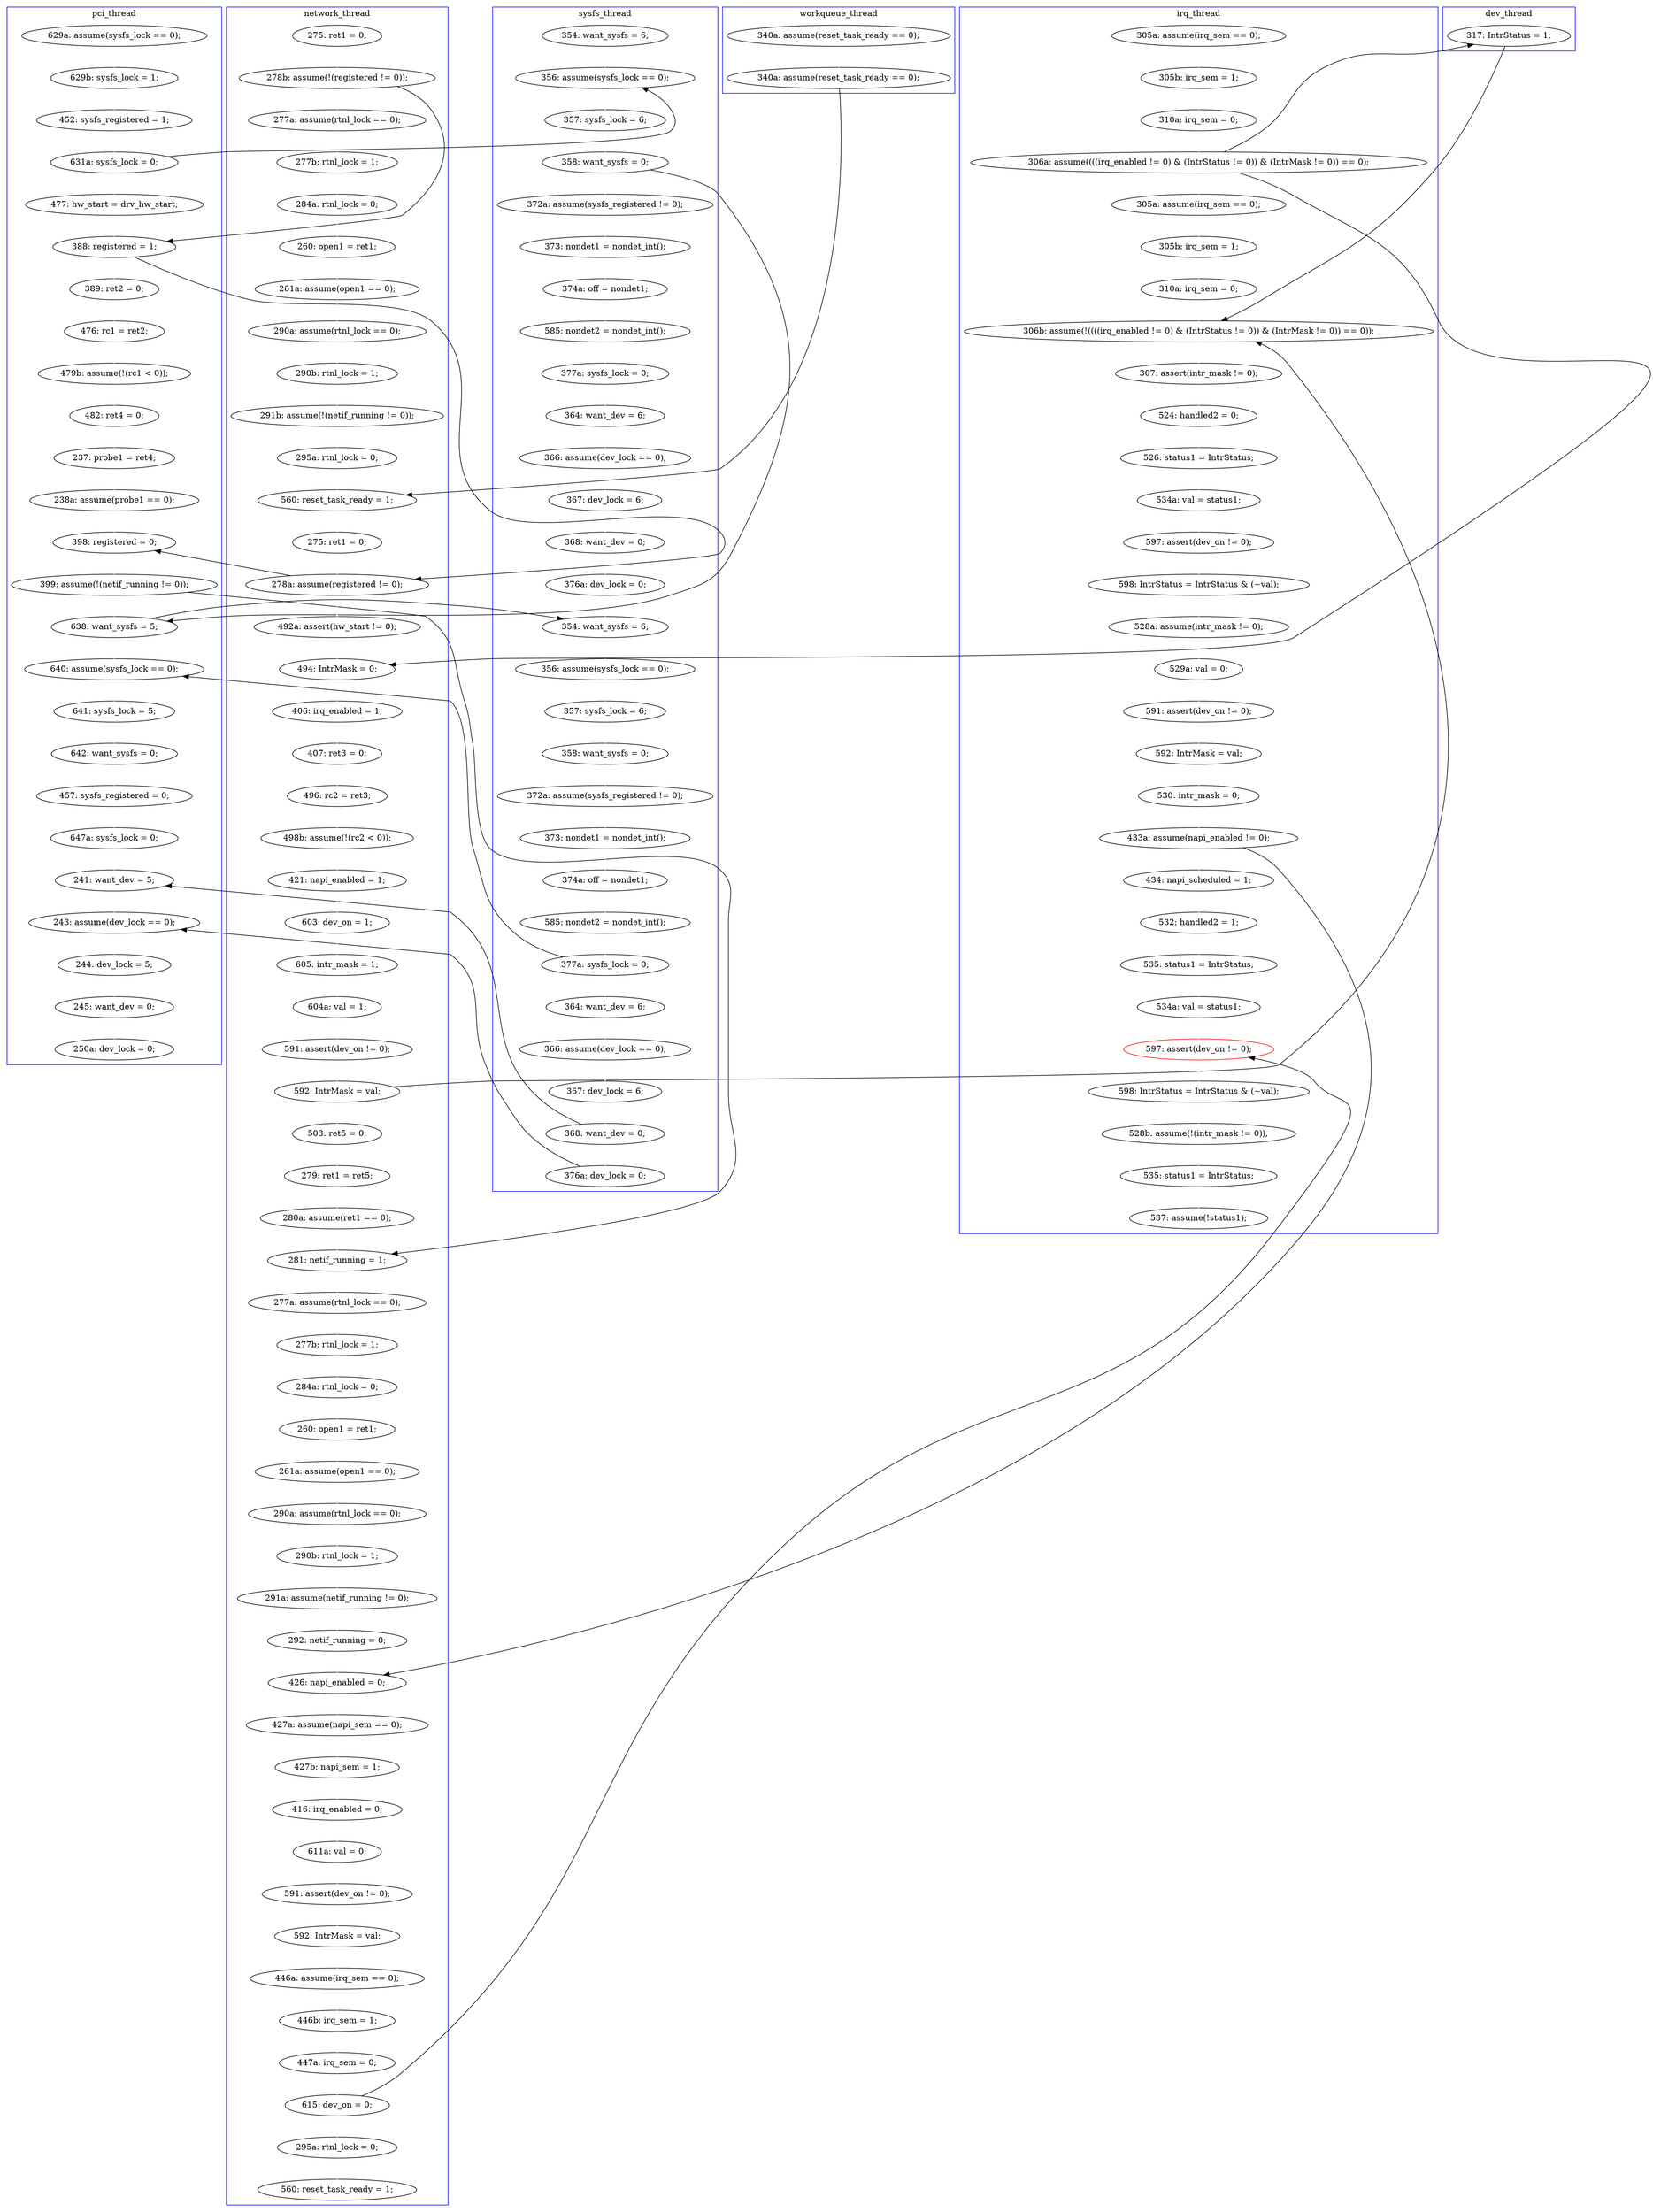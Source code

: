 digraph Counterexample {
	204 -> 205 [color = white, style = solid]
	203 -> 204 [color = white, style = solid]
	194 -> 211 [color = white, style = solid]
	193 -> 209 [color = white, style = solid]
	278 -> 289 [color = black, style = solid, constraint = false]
	255 -> 278 [color = white, style = solid]
	213 -> 214 [color = white, style = solid]
	141 -> 209 [color = black, style = solid, constraint = false]
	154 -> 155 [color = white, style = solid]
	315 -> 330 [color = white, style = solid]
	155 -> 159 [color = white, style = solid]
	263 -> 264 [color = white, style = solid]
	36 -> 40 [color = white, style = solid]
	35 -> 36 [color = white, style = solid]
	68 -> 69 [color = white, style = solid]
	158 -> 185 [color = white, style = solid]
	30 -> 44 [color = white, style = solid]
	91 -> 94 [color = white, style = solid]
	171 -> 198 [color = white, style = solid]
	205 -> 208 [color = white, style = solid]
	30 -> 84 [color = black, style = solid, constraint = false]
	42 -> 132 [color = white, style = solid]
	133 -> 145 [color = white, style = solid]
	269 -> 279 [color = white, style = solid]
	190 -> 193 [color = white, style = solid]
	86 -> 89 [color = white, style = solid]
	148 -> 149 [color = white, style = solid]
	227 -> 230 [color = white, style = solid]
	108 -> 162 [color = black, style = solid, constraint = false]
	118 -> 138 [color = black, style = solid, constraint = false]
	163 -> 168 [color = white, style = solid]
	44 -> 45 [color = white, style = solid]
	158 -> 162 [color = black, style = solid, constraint = false]
	42 -> 108 [color = black, style = solid, constraint = false]
	286 -> 293 [color = white, style = solid]
	217 -> 218 [color = white, style = solid]
	131 -> 134 [color = white, style = solid]
	175 -> 177 [color = white, style = solid]
	72 -> 74 [color = white, style = solid]
	40 -> 42 [color = white, style = solid]
	289 -> 290 [color = white, style = solid]
	124 -> 130 [color = white, style = solid]
	247 -> 269 [color = white, style = solid]
	52 -> 53 [color = white, style = solid]
	330 -> 331 [color = white, style = solid]
	209 -> 224 [color = white, style = solid]
	142 -> 148 [color = white, style = solid]
	198 -> 200 [color = white, style = solid]
	254 -> 255 [color = white, style = solid]
	215 -> 217 [color = white, style = solid]
	137 -> 142 [color = white, style = solid]
	264 -> 271 [color = white, style = solid]
	249 -> 250 [color = white, style = solid]
	211 -> 212 [color = white, style = solid]
	219 -> 222 [color = white, style = solid]
	250 -> 257 [color = white, style = solid]
	66 -> 103 [color = white, style = solid]
	149 -> 150 [color = white, style = solid]
	224 -> 225 [color = white, style = solid]
	134 -> 137 [color = white, style = solid]
	282 -> 289 [color = white, style = solid]
	168 -> 169 [color = white, style = solid]
	141 -> 181 [color = white, style = solid]
	246 -> 247 [color = white, style = solid]
	64 -> 66 [color = white, style = solid]
	56 -> 63 [color = white, style = solid]
	257 -> 261 [color = white, style = solid]
	90 -> 91 [color = white, style = solid]
	230 -> 234 [color = white, style = solid]
	53 -> 56 [color = white, style = solid]
	160 -> 171 [color = white, style = solid]
	255 -> 282 [color = black, style = solid, constraint = false]
	276 -> 297 [color = black, style = solid, constraint = false]
	123 -> 124 [color = white, style = solid]
	152 -> 158 [color = white, style = solid]
	293 -> 295 [color = white, style = solid]
	222 -> 237 [color = white, style = solid]
	177 -> 182 [color = white, style = solid]
	159 -> 160 [color = white, style = solid]
	181 -> 245 [color = white, style = solid]
	63 -> 64 [color = white, style = solid]
	248 -> 249 [color = white, style = solid]
	200 -> 201 [color = white, style = solid]
	297 -> 304 [color = white, style = solid]
	74 -> 76 [color = white, style = solid]
	103 -> 110 [color = white, style = solid]
	240 -> 253 [color = white, style = solid]
	238 -> 239 [color = white, style = solid]
	291 -> 292 [color = white, style = solid]
	85 -> 86 [color = white, style = solid]
	84 -> 118 [color = black, style = solid, constraint = false]
	271 -> 272 [color = white, style = solid]
	201 -> 202 [color = white, style = solid]
	96 -> 110 [color = black, style = solid, constraint = false]
	183 -> 187 [color = white, style = solid]
	208 -> 213 [color = white, style = solid]
	46 -> 96 [color = white, style = solid]
	27 -> 30 [color = white, style = solid]
	162 -> 163 [color = white, style = solid]
	169 -> 173 [color = white, style = solid]
	299 -> 313 [color = white, style = solid]
	212 -> 286 [color = white, style = solid]
	202 -> 203 [color = white, style = solid]
	74 -> 153 [color = black, style = solid, constraint = false]
	130 -> 131 [color = white, style = solid]
	181 -> 208 [color = black, style = solid, constraint = false]
	235 -> 238 [color = white, style = solid]
	153 -> 154 [color = white, style = solid]
	304 -> 315 [color = white, style = solid]
	290 -> 291 [color = white, style = solid]
	94 -> 138 [color = white, style = solid]
	173 -> 175 [color = white, style = solid]
	279 -> 282 [color = white, style = solid]
	295 -> 297 [color = white, style = solid]
	132 -> 133 [color = white, style = solid]
	116 -> 118 [color = white, style = solid]
	145 -> 162 [color = white, style = solid]
	188 -> 194 [color = white, style = solid]
	253 -> 254 [color = white, style = solid]
	69 -> 72 [color = white, style = solid]
	274 -> 276 [color = white, style = solid]
	89 -> 90 [color = white, style = solid]
	118 -> 123 [color = white, style = solid]
	218 -> 219 [color = white, style = solid]
	45 -> 52 [color = white, style = solid]
	237 -> 240 [color = white, style = solid]
	110 -> 116 [color = white, style = solid]
	84 -> 85 [color = white, style = solid]
	276 -> 299 [color = white, style = solid]
	239 -> 248 [color = white, style = solid]
	138 -> 141 [color = white, style = solid]
	261 -> 263 [color = white, style = solid]
	237 -> 245 [color = black, style = solid, constraint = false]
	102 -> 153 [color = white, style = solid]
	182 -> 183 [color = white, style = solid]
	76 -> 84 [color = white, style = solid]
	150 -> 152 [color = white, style = solid]
	234 -> 235 [color = white, style = solid]
	185 -> 190 [color = white, style = solid]
	187 -> 188 [color = white, style = solid]
	155 -> 181 [color = black, style = solid, constraint = false]
	245 -> 246 [color = white, style = solid]
	225 -> 226 [color = white, style = solid]
	214 -> 215 [color = white, style = solid]
	226 -> 227 [color = white, style = solid]
	272 -> 274 [color = white, style = solid]
	211 -> 248 [color = black, style = solid, constraint = false]
	42 -> 124 [color = black, style = solid, constraint = false]
	subgraph cluster7 {
		label = dev_thread
		color = blue
		108  [label = "317: IntrStatus = 1;"]
	}
	subgraph cluster5 {
		label = workqueue_thread
		color = blue
		96  [label = "340a: assume(reset_task_ready == 0);"]
		46  [label = "340a: assume(reset_task_ready == 0);"]
	}
	subgraph cluster6 {
		label = sysfs_thread
		color = blue
		240  [label = "364: want_dev = 6;"]
		278  [label = "376a: dev_lock = 0;"]
		204  [label = "368: want_dev = 0;"]
		198  [label = "585: nondet2 = nondet_int();"]
		102  [label = "354: want_sysfs = 6;"]
		201  [label = "364: want_dev = 6;"]
		200  [label = "377a: sysfs_lock = 0;"]
		171  [label = "374a: off = nondet1;"]
		215  [label = "358: want_sysfs = 0;"]
		208  [label = "354: want_sysfs = 6;"]
		253  [label = "366: assume(dev_lock == 0);"]
		219  [label = "374a: off = nondet1;"]
		202  [label = "366: assume(dev_lock == 0);"]
		214  [label = "357: sysfs_lock = 6;"]
		213  [label = "356: assume(sysfs_lock == 0);"]
		255  [label = "368: want_dev = 0;"]
		159  [label = "372a: assume(sysfs_registered != 0);"]
		160  [label = "373: nondet1 = nondet_int();"]
		254  [label = "367: dev_lock = 6;"]
		203  [label = "367: dev_lock = 6;"]
		155  [label = "358: want_sysfs = 0;"]
		154  [label = "357: sysfs_lock = 6;"]
		205  [label = "376a: dev_lock = 0;"]
		217  [label = "372a: assume(sysfs_registered != 0);"]
		218  [label = "373: nondet1 = nondet_int();"]
		153  [label = "356: assume(sysfs_lock == 0);"]
		237  [label = "377a: sysfs_lock = 0;"]
		222  [label = "585: nondet2 = nondet_int();"]
	}
	subgraph cluster2 {
		label = network_thread
		color = blue
		190  [label = "279: ret1 = ret5;"]
		249  [label = "427a: assume(napi_sem == 0);"]
		250  [label = "427b: napi_sem = 1;"]
		64  [label = "290b: rtnl_lock = 1;"]
		193  [label = "280a: assume(ret1 == 0);"]
		248  [label = "426: napi_enabled = 0;"]
		142  [label = "421: napi_enabled = 1;"]
		264  [label = "592: IntrMask = val;"]
		261  [label = "611a: val = 0;"]
		234  [label = "290a: assume(rtnl_lock == 0);"]
		158  [label = "592: IntrMask = val;"]
		124  [label = "494: IntrMask = 0;"]
		149  [label = "605: intr_mask = 1;"]
		44  [label = "277a: assume(rtnl_lock == 0);"]
		137  [label = "498b: assume(!(rc2 < 0));"]
		66  [label = "291b: assume(!(netif_running != 0));"]
		276  [label = "615: dev_on = 0;"]
		103  [label = "295a: rtnl_lock = 0;"]
		130  [label = "406: irq_enabled = 1;"]
		271  [label = "446a: assume(irq_sem == 0);"]
		27  [label = "275: ret1 = 0;"]
		110  [label = "560: reset_task_ready = 1;"]
		238  [label = "291a: assume(netif_running != 0);"]
		131  [label = "407: ret3 = 0;"]
		313  [label = "560: reset_task_ready = 1;"]
		63  [label = "290a: assume(rtnl_lock == 0);"]
		224  [label = "277a: assume(rtnl_lock == 0);"]
		227  [label = "260: open1 = ret1;"]
		257  [label = "416: irq_enabled = 0;"]
		123  [label = "492a: assert(hw_start != 0);"]
		118  [label = "278a: assume(registered != 0);"]
		272  [label = "446b: irq_sem = 1;"]
		185  [label = "503: ret5 = 0;"]
		230  [label = "261a: assume(open1 == 0);"]
		263  [label = "591: assert(dev_on != 0);"]
		56  [label = "261a: assume(open1 == 0);"]
		235  [label = "290b: rtnl_lock = 1;"]
		239  [label = "292: netif_running = 0;"]
		52  [label = "284a: rtnl_lock = 0;"]
		30  [label = "278b: assume(!(registered != 0));"]
		150  [label = "604a: val = 1;"]
		134  [label = "496: rc2 = ret3;"]
		53  [label = "260: open1 = ret1;"]
		45  [label = "277b: rtnl_lock = 1;"]
		226  [label = "284a: rtnl_lock = 0;"]
		148  [label = "603: dev_on = 1;"]
		225  [label = "277b: rtnl_lock = 1;"]
		299  [label = "295a: rtnl_lock = 0;"]
		209  [label = "281: netif_running = 1;"]
		274  [label = "447a: irq_sem = 0;"]
		152  [label = "591: assert(dev_on != 0);"]
		116  [label = "275: ret1 = 0;"]
	}
	subgraph cluster3 {
		label = irq_thread
		color = blue
		211  [label = "433a: assume(napi_enabled != 0);"]
		162  [label = "306b: assume(!((((irq_enabled != 0) & (IntrStatus != 0)) & (IntrMask != 0)) == 0));"]
		188  [label = "592: IntrMask = val;"]
		297  [label = "597: assert(dev_on != 0);", color = red]
		169  [label = "526: status1 = IntrStatus;"]
		145  [label = "310a: irq_sem = 0;"]
		212  [label = "434: napi_scheduled = 1;"]
		183  [label = "529a: val = 0;"]
		293  [label = "535: status1 = IntrStatus;"]
		163  [label = "307: assert(intr_mask != 0);"]
		315  [label = "528b: assume(!(intr_mask != 0));"]
		331  [label = "537: assume(!status1);"]
		168  [label = "524: handled2 = 0;"]
		187  [label = "591: assert(dev_on != 0);"]
		40  [label = "310a: irq_sem = 0;"]
		132  [label = "305a: assume(irq_sem == 0);"]
		182  [label = "528a: assume(intr_mask != 0);"]
		194  [label = "530: intr_mask = 0;"]
		177  [label = "598: IntrStatus = IntrStatus & (~val);"]
		304  [label = "598: IntrStatus = IntrStatus & (~val);"]
		295  [label = "534a: val = status1;"]
		133  [label = "305b: irq_sem = 1;"]
		173  [label = "534a: val = status1;"]
		35  [label = "305a: assume(irq_sem == 0);"]
		36  [label = "305b: irq_sem = 1;"]
		330  [label = "535: status1 = IntrStatus;"]
		286  [label = "532: handled2 = 1;"]
		175  [label = "597: assert(dev_on != 0);"]
		42  [label = "306a: assume((((irq_enabled != 0) & (IntrStatus != 0)) & (IntrMask != 0)) == 0);"]
	}
	subgraph cluster1 {
		label = pci_thread
		color = blue
		69  [label = "629b: sysfs_lock = 1;"]
		282  [label = "241: want_dev = 5;"]
		90  [label = "482: ret4 = 0;"]
		141  [label = "399: assume(!(netif_running != 0));"]
		74  [label = "631a: sysfs_lock = 0;"]
		84  [label = "388: registered = 1;"]
		247  [label = "642: want_sysfs = 0;"]
		291  [label = "245: want_dev = 0;"]
		138  [label = "398: registered = 0;"]
		245  [label = "640: assume(sysfs_lock == 0);"]
		289  [label = "243: assume(dev_lock == 0);"]
		86  [label = "476: rc1 = ret2;"]
		68  [label = "629a: assume(sysfs_lock == 0);"]
		89  [label = "479b: assume(!(rc1 < 0));"]
		72  [label = "452: sysfs_registered = 1;"]
		246  [label = "641: sysfs_lock = 5;"]
		269  [label = "457: sysfs_registered = 0;"]
		279  [label = "647a: sysfs_lock = 0;"]
		85  [label = "389: ret2 = 0;"]
		94  [label = "238a: assume(probe1 == 0);"]
		76  [label = "477: hw_start = drv_hw_start;"]
		91  [label = "237: probe1 = ret4;"]
		292  [label = "250a: dev_lock = 0;"]
		290  [label = "244: dev_lock = 5;"]
		181  [label = "638: want_sysfs = 5;"]
	}
}